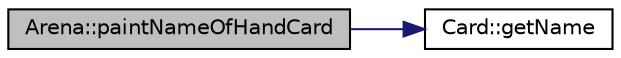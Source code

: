 digraph "Arena::paintNameOfHandCard"
{
  bgcolor="transparent";
  edge [fontname="Helvetica",fontsize="10",labelfontname="Helvetica",labelfontsize="10"];
  node [fontname="Helvetica",fontsize="10",shape=record];
  rankdir="LR";
  Node630 [label="Arena::paintNameOfHandCard",height=0.2,width=0.4,color="black", fillcolor="grey75", style="filled", fontcolor="black"];
  Node630 -> Node631 [color="midnightblue",fontsize="10",style="solid",fontname="Helvetica"];
  Node631 [label="Card::getName",height=0.2,width=0.4,color="black",URL="$classCard.html#a8ddd3cf374b1ad37407c1a44518a6a10"];
}
